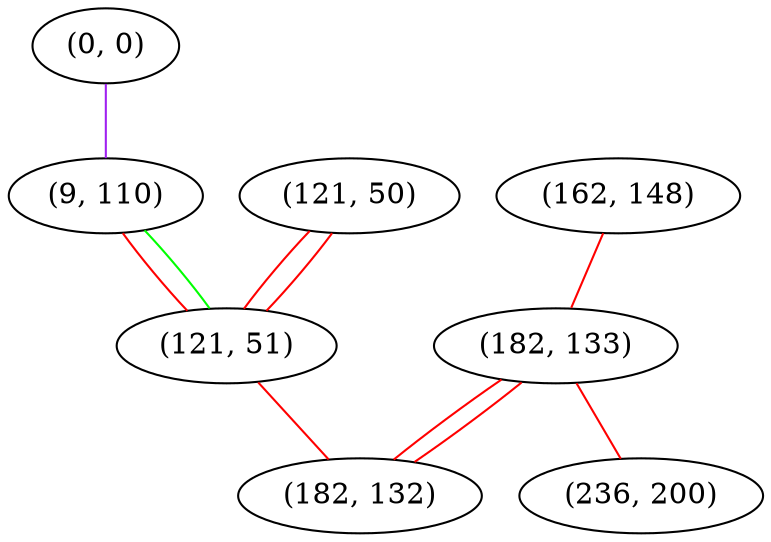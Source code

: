 graph "" {
"(0, 0)";
"(9, 110)";
"(121, 50)";
"(121, 51)";
"(162, 148)";
"(182, 133)";
"(182, 132)";
"(236, 200)";
"(0, 0)" -- "(9, 110)"  [color=purple, key=0, weight=4];
"(9, 110)" -- "(121, 51)"  [color=red, key=0, weight=1];
"(9, 110)" -- "(121, 51)"  [color=green, key=1, weight=2];
"(121, 50)" -- "(121, 51)"  [color=red, key=0, weight=1];
"(121, 50)" -- "(121, 51)"  [color=red, key=1, weight=1];
"(121, 51)" -- "(182, 132)"  [color=red, key=0, weight=1];
"(162, 148)" -- "(182, 133)"  [color=red, key=0, weight=1];
"(182, 133)" -- "(182, 132)"  [color=red, key=0, weight=1];
"(182, 133)" -- "(182, 132)"  [color=red, key=1, weight=1];
"(182, 133)" -- "(236, 200)"  [color=red, key=0, weight=1];
}
